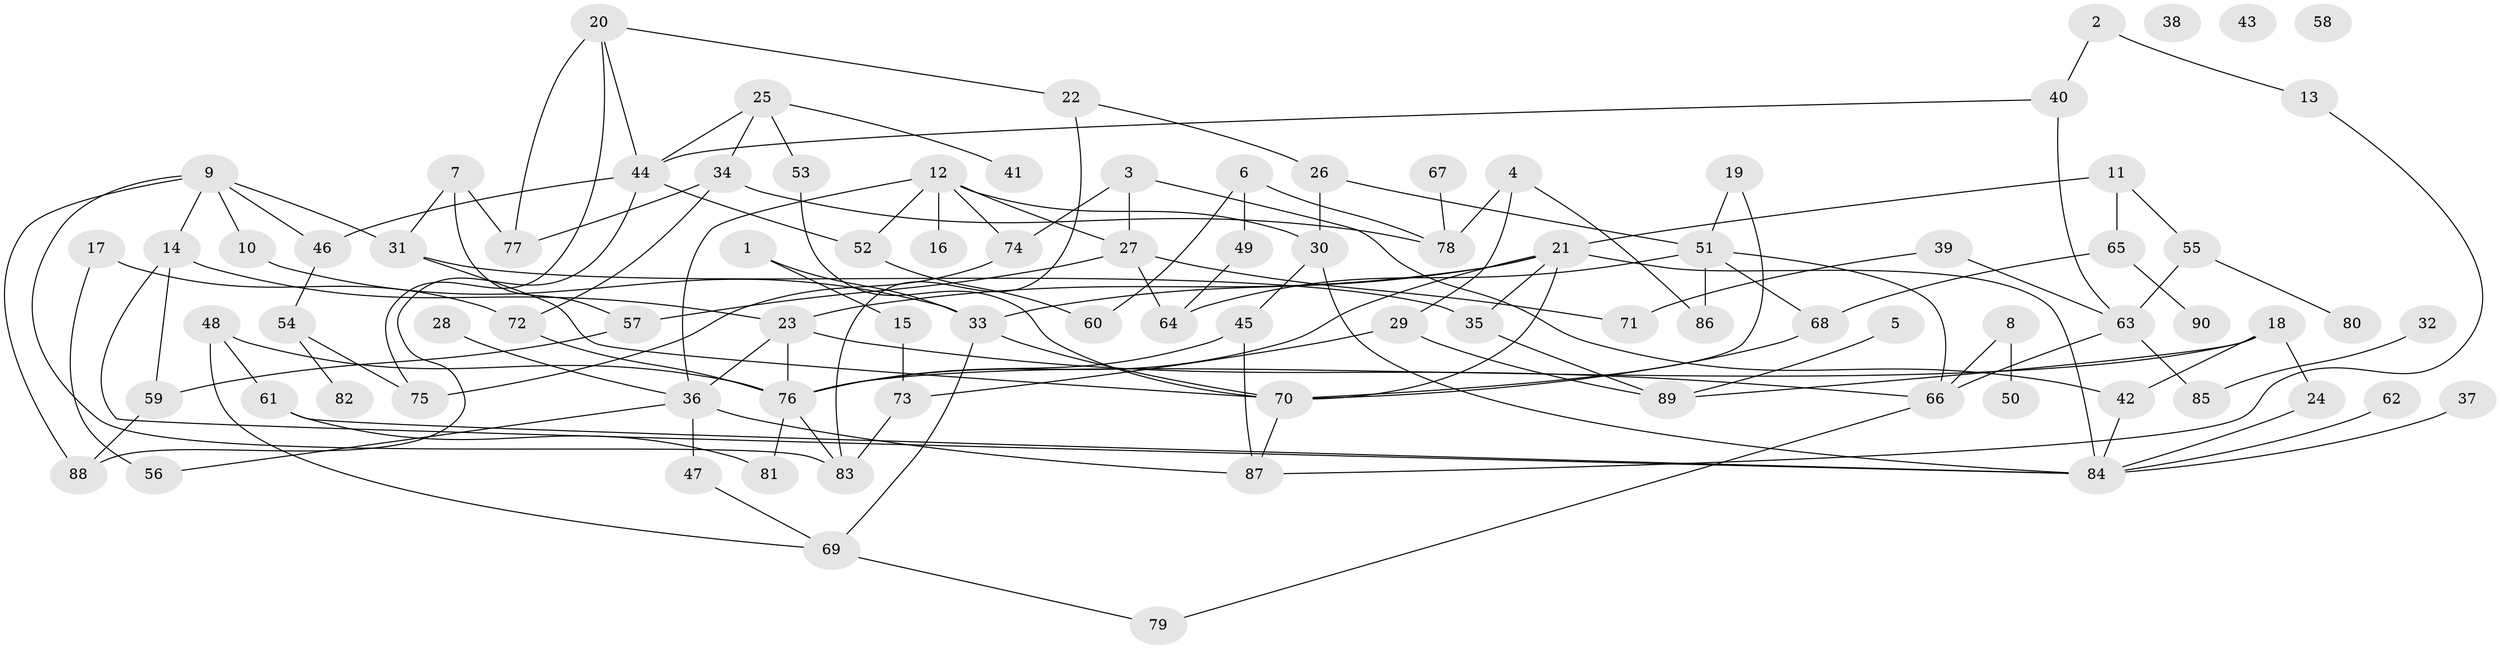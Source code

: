 // Generated by graph-tools (version 1.1) at 2025/13/03/09/25 04:13:03]
// undirected, 90 vertices, 136 edges
graph export_dot {
graph [start="1"]
  node [color=gray90,style=filled];
  1;
  2;
  3;
  4;
  5;
  6;
  7;
  8;
  9;
  10;
  11;
  12;
  13;
  14;
  15;
  16;
  17;
  18;
  19;
  20;
  21;
  22;
  23;
  24;
  25;
  26;
  27;
  28;
  29;
  30;
  31;
  32;
  33;
  34;
  35;
  36;
  37;
  38;
  39;
  40;
  41;
  42;
  43;
  44;
  45;
  46;
  47;
  48;
  49;
  50;
  51;
  52;
  53;
  54;
  55;
  56;
  57;
  58;
  59;
  60;
  61;
  62;
  63;
  64;
  65;
  66;
  67;
  68;
  69;
  70;
  71;
  72;
  73;
  74;
  75;
  76;
  77;
  78;
  79;
  80;
  81;
  82;
  83;
  84;
  85;
  86;
  87;
  88;
  89;
  90;
  1 -- 15;
  1 -- 33;
  2 -- 13;
  2 -- 40;
  3 -- 27;
  3 -- 42;
  3 -- 74;
  4 -- 29;
  4 -- 78;
  4 -- 86;
  5 -- 89;
  6 -- 49;
  6 -- 60;
  6 -- 78;
  7 -- 31;
  7 -- 57;
  7 -- 77;
  8 -- 50;
  8 -- 66;
  9 -- 10;
  9 -- 14;
  9 -- 31;
  9 -- 46;
  9 -- 83;
  9 -- 88;
  10 -- 33;
  11 -- 21;
  11 -- 55;
  11 -- 65;
  12 -- 16;
  12 -- 27;
  12 -- 30;
  12 -- 36;
  12 -- 52;
  12 -- 74;
  13 -- 87;
  14 -- 23;
  14 -- 59;
  14 -- 84;
  15 -- 73;
  17 -- 56;
  17 -- 72;
  18 -- 24;
  18 -- 42;
  18 -- 76;
  18 -- 89;
  19 -- 51;
  19 -- 70;
  20 -- 22;
  20 -- 44;
  20 -- 75;
  20 -- 77;
  21 -- 23;
  21 -- 33;
  21 -- 35;
  21 -- 70;
  21 -- 76;
  21 -- 84;
  22 -- 26;
  22 -- 83;
  23 -- 36;
  23 -- 66;
  23 -- 76;
  24 -- 84;
  25 -- 34;
  25 -- 41;
  25 -- 44;
  25 -- 53;
  26 -- 30;
  26 -- 51;
  27 -- 57;
  27 -- 64;
  27 -- 71;
  28 -- 36;
  29 -- 73;
  29 -- 89;
  30 -- 45;
  30 -- 84;
  31 -- 35;
  31 -- 70;
  32 -- 85;
  33 -- 69;
  33 -- 70;
  34 -- 72;
  34 -- 77;
  34 -- 78;
  35 -- 89;
  36 -- 47;
  36 -- 56;
  36 -- 87;
  37 -- 84;
  39 -- 63;
  39 -- 71;
  40 -- 44;
  40 -- 63;
  42 -- 84;
  44 -- 46;
  44 -- 52;
  44 -- 88;
  45 -- 76;
  45 -- 87;
  46 -- 54;
  47 -- 69;
  48 -- 61;
  48 -- 69;
  48 -- 76;
  49 -- 64;
  51 -- 64;
  51 -- 66;
  51 -- 68;
  51 -- 86;
  52 -- 60;
  53 -- 70;
  54 -- 75;
  54 -- 82;
  55 -- 63;
  55 -- 80;
  57 -- 59;
  59 -- 88;
  61 -- 81;
  61 -- 84;
  62 -- 84;
  63 -- 66;
  63 -- 85;
  65 -- 68;
  65 -- 90;
  66 -- 79;
  67 -- 78;
  68 -- 70;
  69 -- 79;
  70 -- 87;
  72 -- 76;
  73 -- 83;
  74 -- 75;
  76 -- 81;
  76 -- 83;
}

